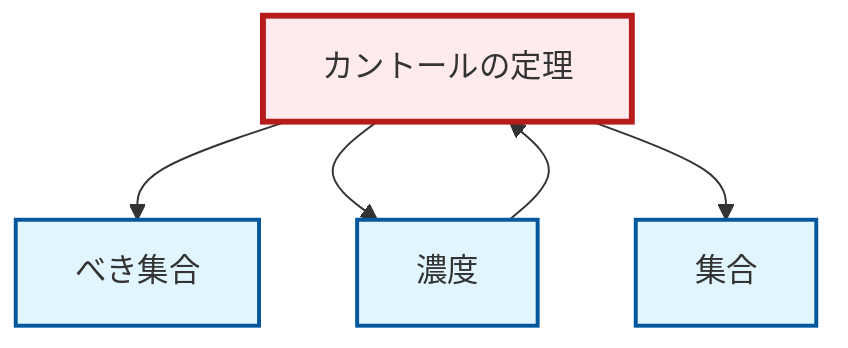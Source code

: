 graph TD
    classDef definition fill:#e1f5fe,stroke:#01579b,stroke-width:2px
    classDef theorem fill:#f3e5f5,stroke:#4a148c,stroke-width:2px
    classDef axiom fill:#fff3e0,stroke:#e65100,stroke-width:2px
    classDef example fill:#e8f5e9,stroke:#1b5e20,stroke-width:2px
    classDef current fill:#ffebee,stroke:#b71c1c,stroke-width:3px
    thm-cantor["カントールの定理"]:::theorem
    def-power-set["べき集合"]:::definition
    def-cardinality["濃度"]:::definition
    def-set["集合"]:::definition
    thm-cantor --> def-power-set
    thm-cantor --> def-cardinality
    def-cardinality --> thm-cantor
    thm-cantor --> def-set
    class thm-cantor current